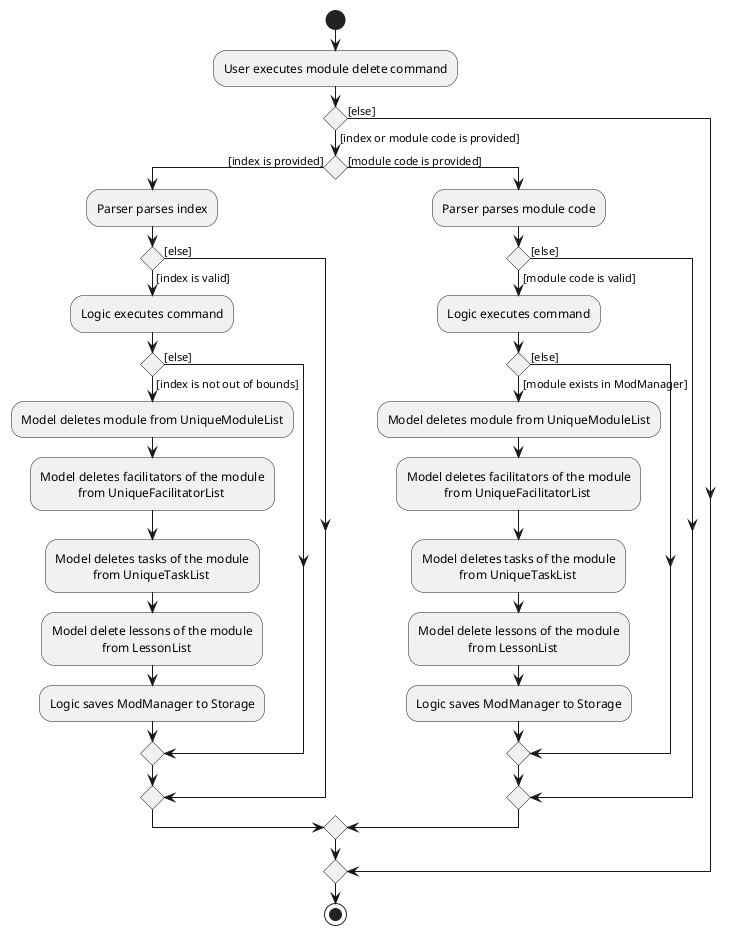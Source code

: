 @startuml
start
:User executes module delete command;
if () then ([index or module code is provided])
    if () then ([index is provided])
        :Parser parses index;
        if () then ([index is valid])
            :Logic executes command;
            if () then ([index is not out of bounds])
                :Model deletes module from UniqueModuleList;
                :Model deletes facilitators of the module
                            from UniqueFacilitatorList;
                :Model deletes tasks of the module
                            from UniqueTaskList;
                :Model delete lessons of the module
                                from LessonList;
                :Logic saves ModManager to Storage;
            else ([else])
            endif
        else ([else])
        endif
    else ([module code is provided])
        :Parser parses module code;
        if () then ([module code is valid])
            :Logic executes command;
            if () then ([module exists in ModManager])
                :Model deletes module from UniqueModuleList;
                :Model deletes facilitators of the module
                            from UniqueFacilitatorList;
                :Model deletes tasks of the module
                            from UniqueTaskList;
                :Model delete lessons of the module
                                from LessonList;
                :Logic saves ModManager to Storage;
            else ([else])
            endif
        else ([else])
        endif
    endif
else ([else])
endif
stop
@enduml
